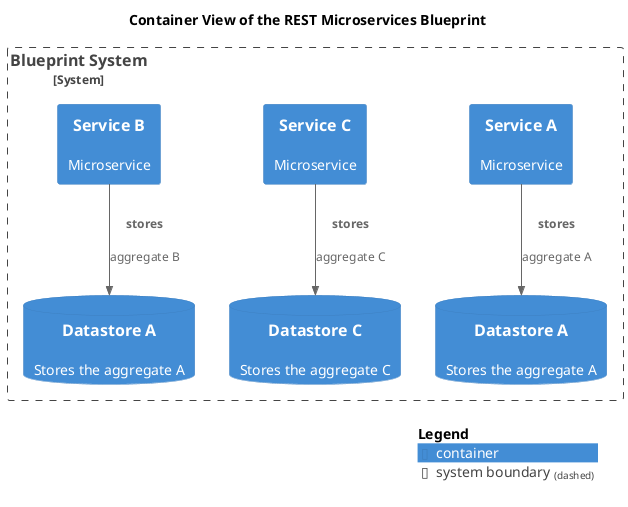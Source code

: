 @startuml container-view
!include <C4/C4_Container.puml>
!include <awslib14/AWSCommon>
!include <awslib14/AWSC4Integration>
!include <azure/AzureCommon>
!include <azure/AzureC4Integration>
!include <tupadr3/common>







title Container View of the REST Microservices Blueprint
System_Boundary(softwareDevelopment_architecture_blueprint_microservices_rest_system, "Blueprint System") {
  Container(softwareDevelopment_architecture_blueprint_microservices_rest_serviceA, "Service A", $descr="Microservice")
  ContainerDb(softwareDevelopment_architecture_blueprint_microservices_rest_datastoreA, "Datastore A", $descr="Stores the aggregate A")
  ContainerDb(softwareDevelopment_architecture_blueprint_microservices_rest_datastoreC, "Datastore C", $descr="Stores the aggregate C")
  Container(softwareDevelopment_architecture_blueprint_microservices_rest_serviceC, "Service C", $descr="Microservice")
  ContainerDb(softwareDevelopment_architecture_blueprint_microservices_rest_datastoreB, "Datastore A", $descr="Stores the aggregate A")
  Container(softwareDevelopment_architecture_blueprint_microservices_rest_serviceB, "Service B", $descr="Microservice")
}
Rel(softwareDevelopment_architecture_blueprint_microservices_rest_serviceC, softwareDevelopment_architecture_blueprint_microservices_rest_datastoreC, "stores", $descr="aggregate C")
Rel(softwareDevelopment_architecture_blueprint_microservices_rest_serviceB, softwareDevelopment_architecture_blueprint_microservices_rest_datastoreB, "stores", $descr="aggregate B")
Rel(softwareDevelopment_architecture_blueprint_microservices_rest_serviceA, softwareDevelopment_architecture_blueprint_microservices_rest_datastoreA, "stores", $descr="aggregate A")
SHOW_LEGEND()
@enduml

